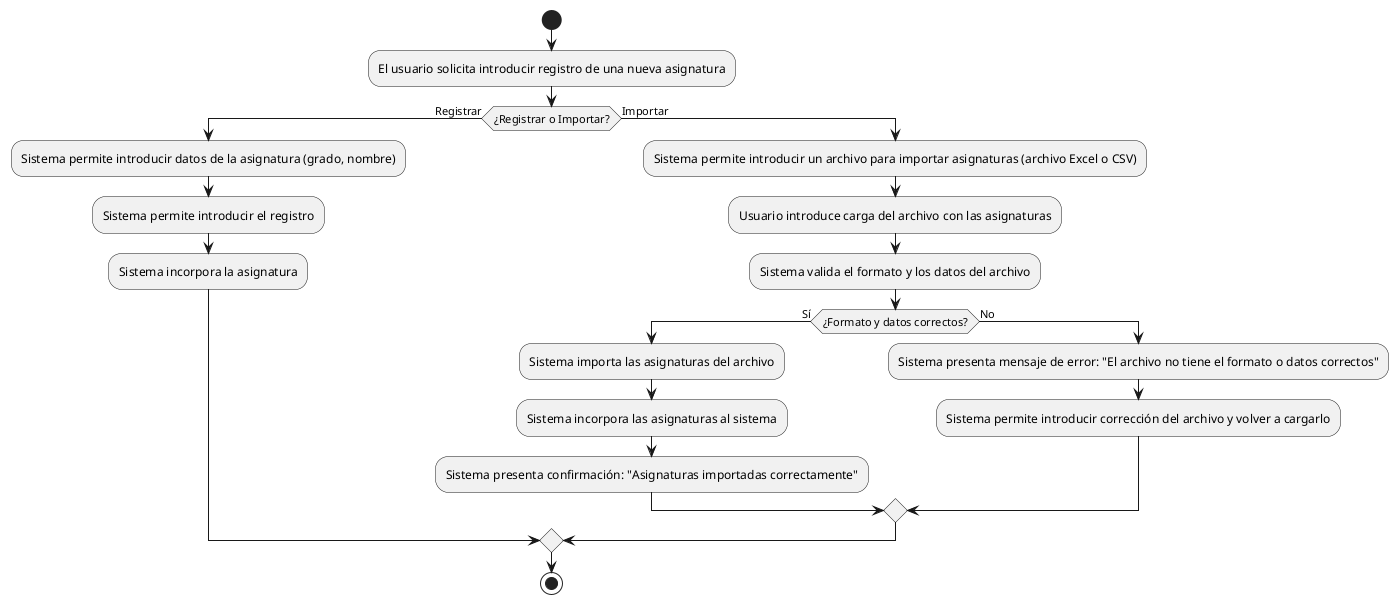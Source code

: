 @startuml
start
:El usuario solicita introducir registro de una nueva asignatura;
if (¿Registrar o Importar?) then (Registrar)
  :Sistema permite introducir datos de la asignatura (grado, nombre);
  :Sistema permite introducir el registro;
  :Sistema incorpora la asignatura;
else (Importar)
  :Sistema permite introducir un archivo para importar asignaturas (archivo Excel o CSV);
  :Usuario introduce carga del archivo con las asignaturas;
  :Sistema valida el formato y los datos del archivo;
  if (¿Formato y datos correctos?) then (Sí)
    :Sistema importa las asignaturas del archivo;
    :Sistema incorpora las asignaturas al sistema;
    :Sistema presenta confirmación: "Asignaturas importadas correctamente";
  else (No)
    :Sistema presenta mensaje de error: "El archivo no tiene el formato o datos correctos";
    :Sistema permite introducir corrección del archivo y volver a cargarlo;
  endif
endif
stop
@enduml
